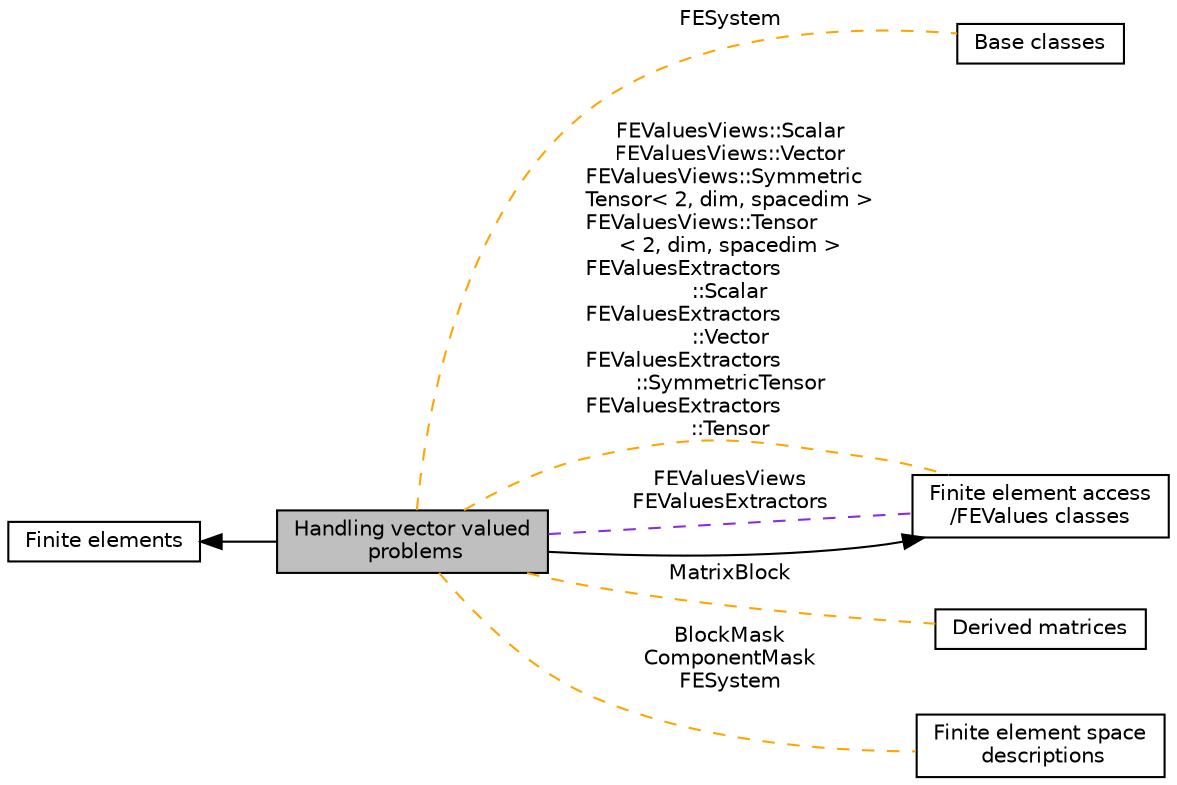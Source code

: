 digraph "Handling vector valued problems"
{
  edge [fontname="Helvetica",fontsize="10",labelfontname="Helvetica",labelfontsize="10"];
  node [fontname="Helvetica",fontsize="10",shape=box];
  rankdir=LR;
  Node5 [label="Base classes",height=0.2,width=0.4,color="black", fillcolor="white", style="filled",URL="$group__febase.html",tooltip="The members of this sub-module describe the implementation mechanics of finite element classes,..."];
  Node2 [label="Finite elements",height=0.2,width=0.4,color="black", fillcolor="white", style="filled",URL="$group__feall.html",tooltip="All classes related to shape functions and to access to shape functions. This concerns the actual val..."];
  Node1 [label="Handling vector valued\l problems",height=0.2,width=0.4,color="black", fillcolor="grey75", style="filled", fontcolor="black",tooltip="Vector-valued problems are systems of partial differential equations. These are problems where the so..."];
  Node3 [label="Finite element access\l/FEValues classes",height=0.2,width=0.4,color="black", fillcolor="white", style="filled",URL="$group__feaccess.html",tooltip="The classes in this module are used when one wants to assemble matrices or vectors...."];
  Node6 [label="Derived matrices",height=0.2,width=0.4,color="black", fillcolor="white", style="filled",URL="$group__Matrix2.html",tooltip="These matrices are built on top of the basic matrices. They perform special operations using the inte..."];
  Node4 [label="Finite element space\l descriptions",height=0.2,width=0.4,color="black", fillcolor="white", style="filled",URL="$group__fe.html",tooltip="The classes here describe finite element spaces, such as the simplest Q1 (bi-/trilinear) spaces,..."];
  Node2->Node1 [shape=plaintext, dir="back", style="solid"];
  Node3->Node1 [shape=plaintext, dir="back", style="solid"];
  Node1->Node4 [shape=plaintext, label="BlockMask\nComponentMask\nFESystem", color="orange", dir="none", style="dashed"];
  Node1->Node5 [shape=plaintext, label="FESystem", color="orange", dir="none", style="dashed"];
  Node1->Node3 [shape=plaintext, label="FEValuesViews::Scalar\nFEValuesViews::Vector\nFEValuesViews::Symmetric\lTensor\< 2, dim, spacedim \>\nFEValuesViews::Tensor\l\< 2, dim, spacedim \>\nFEValuesExtractors\l::Scalar\nFEValuesExtractors\l::Vector\nFEValuesExtractors\l::SymmetricTensor\nFEValuesExtractors\l::Tensor", color="orange", dir="none", style="dashed"];
  Node1->Node6 [shape=plaintext, label="MatrixBlock", color="orange", dir="none", style="dashed"];
  Node1->Node3 [shape=plaintext, label="FEValuesViews\nFEValuesExtractors", color="blueviolet", dir="none", style="dashed"];
}
